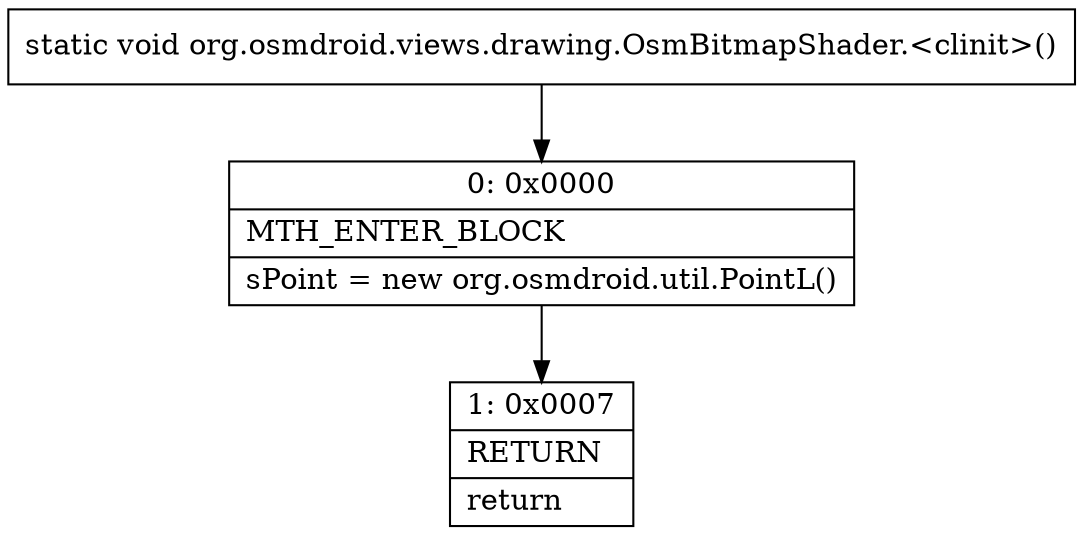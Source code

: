 digraph "CFG fororg.osmdroid.views.drawing.OsmBitmapShader.\<clinit\>()V" {
Node_0 [shape=record,label="{0\:\ 0x0000|MTH_ENTER_BLOCK\l|sPoint = new org.osmdroid.util.PointL()\l}"];
Node_1 [shape=record,label="{1\:\ 0x0007|RETURN\l|return\l}"];
MethodNode[shape=record,label="{static void org.osmdroid.views.drawing.OsmBitmapShader.\<clinit\>() }"];
MethodNode -> Node_0;
Node_0 -> Node_1;
}

